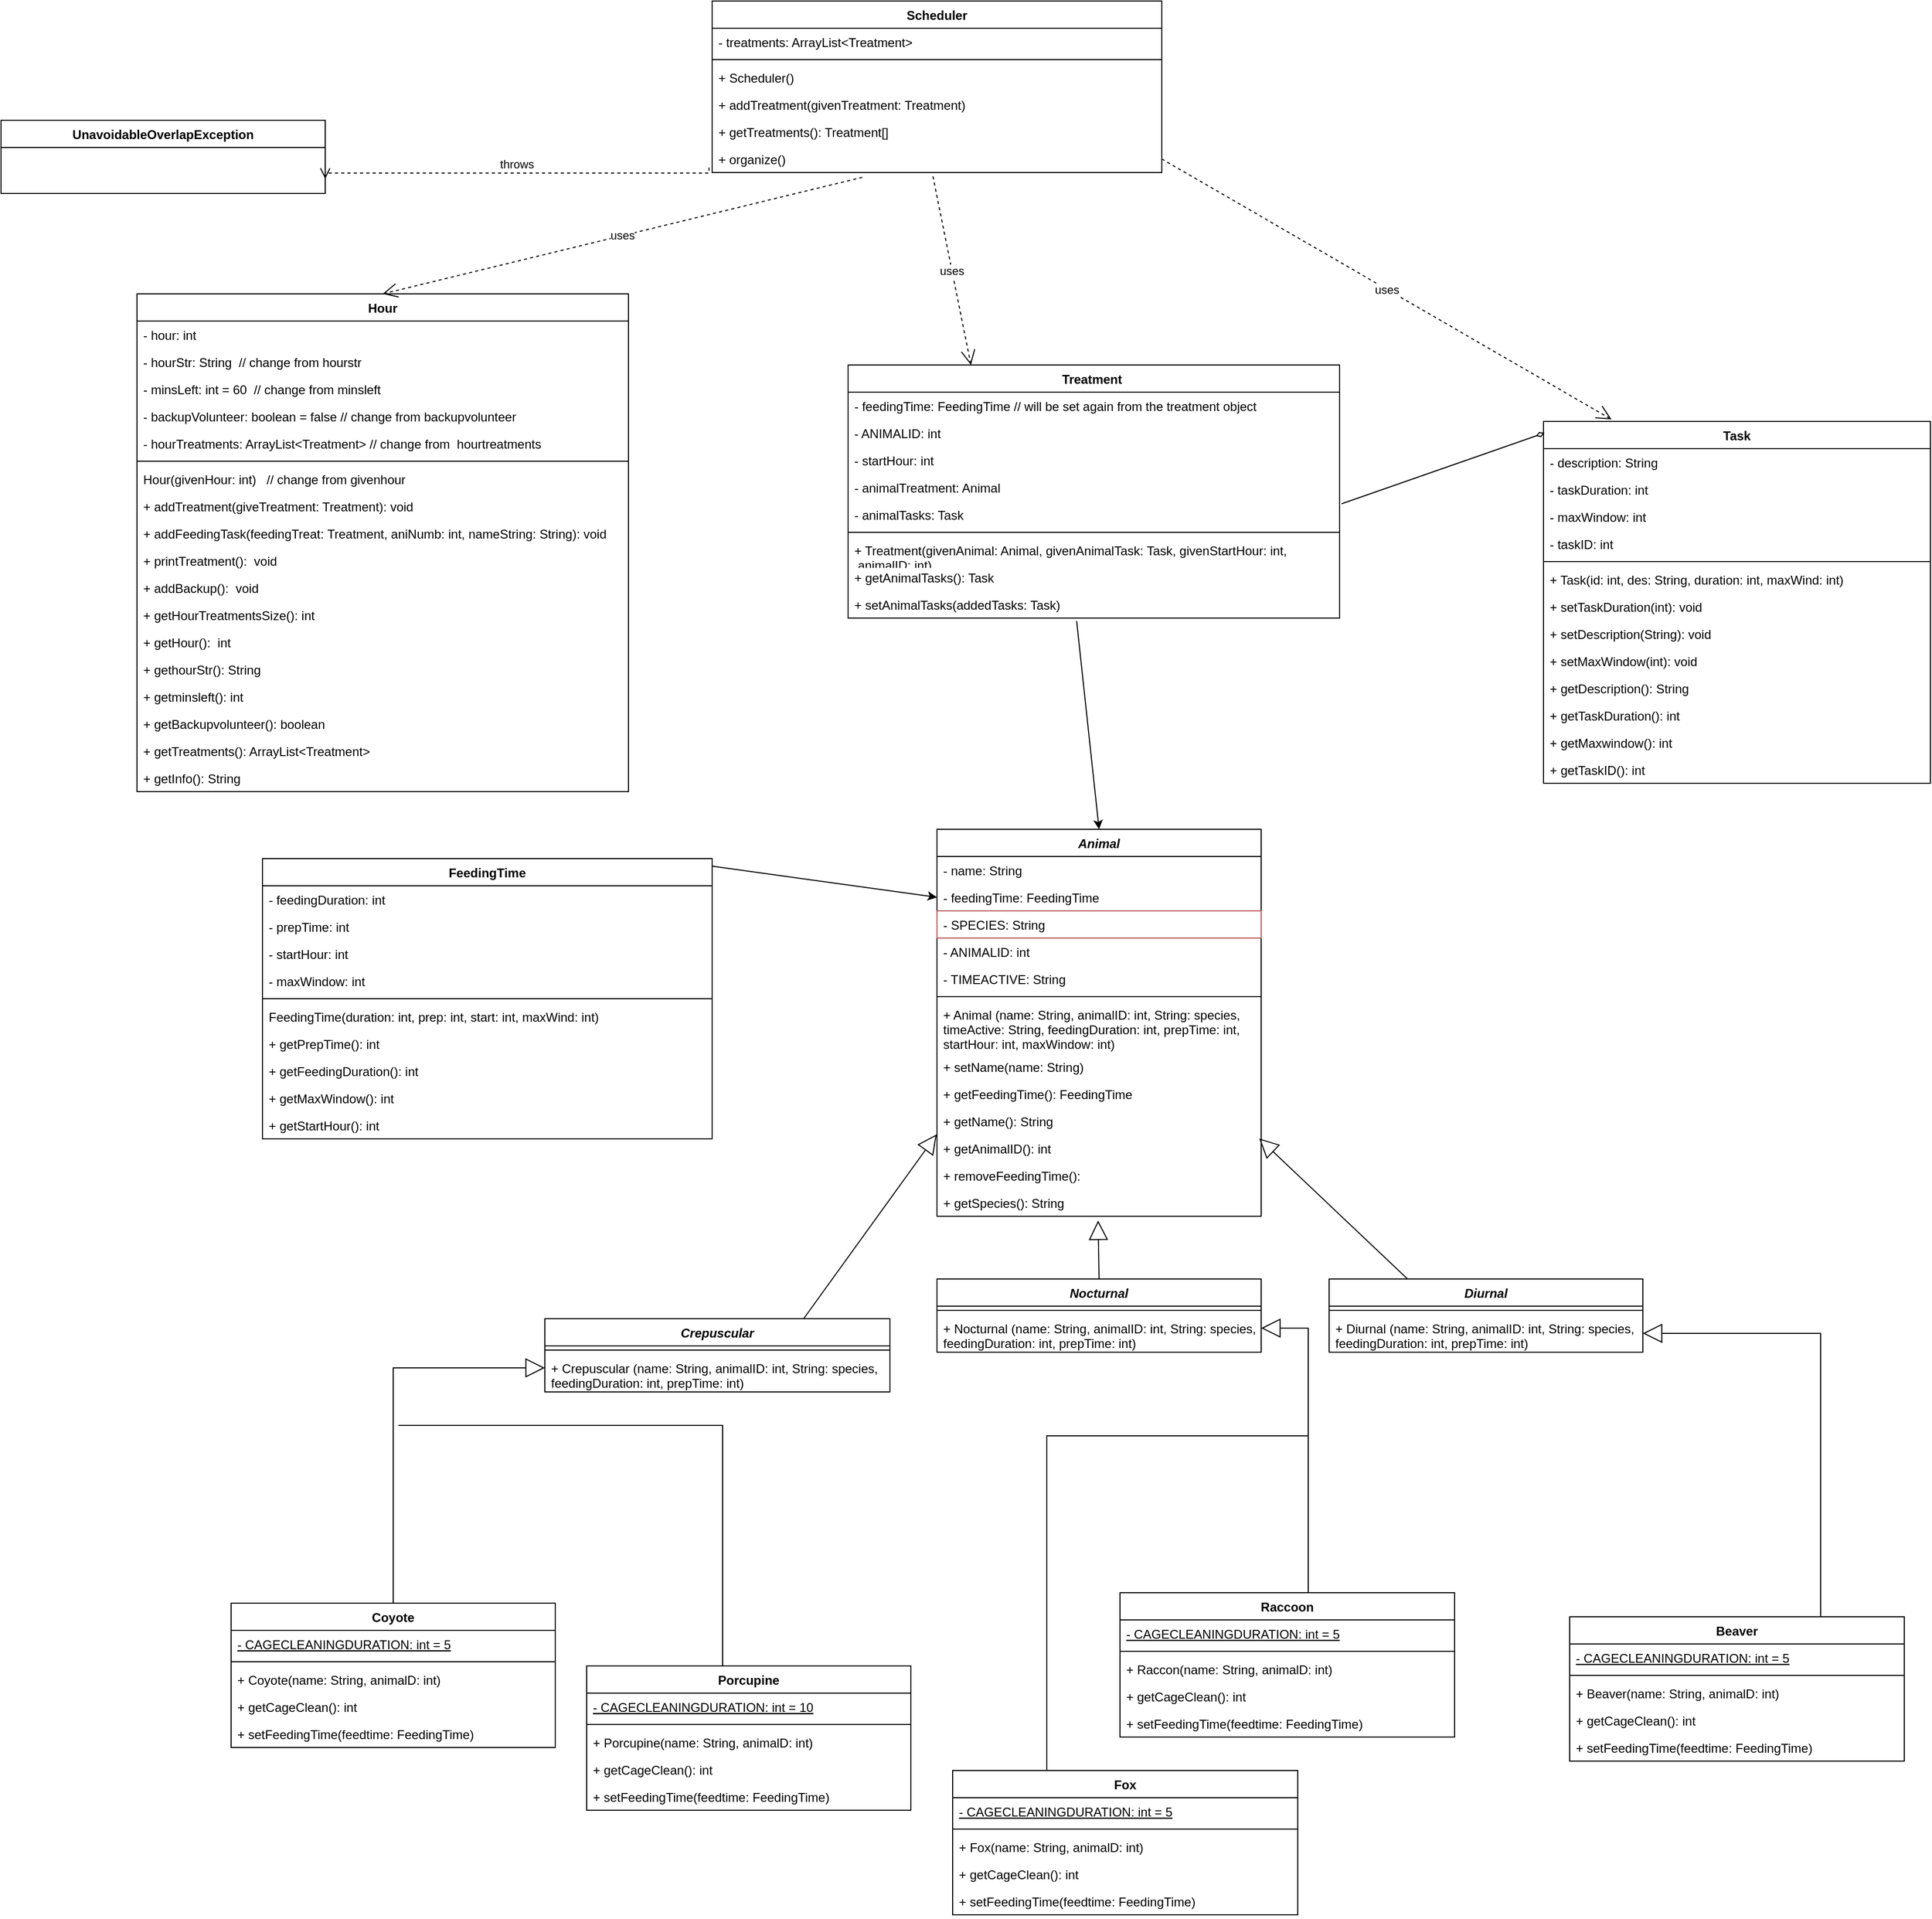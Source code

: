 <mxfile version="21.1.4" type="github">
  <diagram name="Page-1" id="YE-4Yr6UMJsn9fa2ZkE0">
    <mxGraphModel dx="3176" dy="1720" grid="1" gridSize="10" guides="1" tooltips="1" connect="1" arrows="1" fold="1" page="1" pageScale="1" pageWidth="850" pageHeight="1100" math="0" shadow="0">
      <root>
        <mxCell id="0" />
        <mxCell id="1" parent="0" />
        <mxCell id="fgOsdO-ydcfluOxmrsRO-1" value="Coyote" style="swimlane;fontStyle=1;align=center;verticalAlign=top;childLayout=stackLayout;horizontal=1;startSize=26;horizontalStack=0;resizeParent=1;resizeParentMax=0;resizeLast=0;collapsible=1;marginBottom=0;" vertex="1" parent="1">
          <mxGeometry x="430" y="1742" width="310" height="138" as="geometry" />
        </mxCell>
        <mxCell id="fgOsdO-ydcfluOxmrsRO-2" value="- CAGECLEANINGDURATION: int = 5" style="text;strokeColor=none;fillColor=none;align=left;verticalAlign=top;spacingLeft=4;spacingRight=4;overflow=hidden;rotatable=0;points=[[0,0.5],[1,0.5]];portConstraint=eastwest;fontStyle=4" vertex="1" parent="fgOsdO-ydcfluOxmrsRO-1">
          <mxGeometry y="26" width="310" height="26" as="geometry" />
        </mxCell>
        <mxCell id="fgOsdO-ydcfluOxmrsRO-3" value="" style="line;strokeWidth=1;fillColor=none;align=left;verticalAlign=middle;spacingTop=-1;spacingLeft=3;spacingRight=3;rotatable=0;labelPosition=right;points=[];portConstraint=eastwest;strokeColor=inherit;" vertex="1" parent="fgOsdO-ydcfluOxmrsRO-1">
          <mxGeometry y="52" width="310" height="8" as="geometry" />
        </mxCell>
        <mxCell id="fgOsdO-ydcfluOxmrsRO-4" value="+ Coyote(name: String, animalD: int)" style="text;strokeColor=none;fillColor=none;align=left;verticalAlign=top;spacingLeft=4;spacingRight=4;overflow=hidden;rotatable=0;points=[[0,0.5],[1,0.5]];portConstraint=eastwest;" vertex="1" parent="fgOsdO-ydcfluOxmrsRO-1">
          <mxGeometry y="60" width="310" height="26" as="geometry" />
        </mxCell>
        <mxCell id="fgOsdO-ydcfluOxmrsRO-5" value="+ getCageClean(): int" style="text;strokeColor=none;fillColor=none;align=left;verticalAlign=top;spacingLeft=4;spacingRight=4;overflow=hidden;rotatable=0;points=[[0,0.5],[1,0.5]];portConstraint=eastwest;" vertex="1" parent="fgOsdO-ydcfluOxmrsRO-1">
          <mxGeometry y="86" width="310" height="26" as="geometry" />
        </mxCell>
        <mxCell id="fgOsdO-ydcfluOxmrsRO-6" value="+ setFeedingTime(feedtime: FeedingTime)" style="text;strokeColor=none;fillColor=none;align=left;verticalAlign=top;spacingLeft=4;spacingRight=4;overflow=hidden;rotatable=0;points=[[0,0.5],[1,0.5]];portConstraint=eastwest;" vertex="1" parent="fgOsdO-ydcfluOxmrsRO-1">
          <mxGeometry y="112" width="310" height="26" as="geometry" />
        </mxCell>
        <mxCell id="fgOsdO-ydcfluOxmrsRO-7" value="Porcupine" style="swimlane;fontStyle=1;align=center;verticalAlign=top;childLayout=stackLayout;horizontal=1;startSize=26;horizontalStack=0;resizeParent=1;resizeParentMax=0;resizeLast=0;collapsible=1;marginBottom=0;" vertex="1" parent="1">
          <mxGeometry x="770" y="1802" width="310" height="138" as="geometry" />
        </mxCell>
        <mxCell id="fgOsdO-ydcfluOxmrsRO-8" value="- CAGECLEANINGDURATION: int = 10" style="text;strokeColor=none;fillColor=none;align=left;verticalAlign=top;spacingLeft=4;spacingRight=4;overflow=hidden;rotatable=0;points=[[0,0.5],[1,0.5]];portConstraint=eastwest;fontStyle=4" vertex="1" parent="fgOsdO-ydcfluOxmrsRO-7">
          <mxGeometry y="26" width="310" height="26" as="geometry" />
        </mxCell>
        <mxCell id="fgOsdO-ydcfluOxmrsRO-9" value="" style="line;strokeWidth=1;fillColor=none;align=left;verticalAlign=middle;spacingTop=-1;spacingLeft=3;spacingRight=3;rotatable=0;labelPosition=right;points=[];portConstraint=eastwest;strokeColor=inherit;" vertex="1" parent="fgOsdO-ydcfluOxmrsRO-7">
          <mxGeometry y="52" width="310" height="8" as="geometry" />
        </mxCell>
        <mxCell id="fgOsdO-ydcfluOxmrsRO-10" value="+ Porcupine(name: String, animalD: int)" style="text;strokeColor=none;fillColor=none;align=left;verticalAlign=top;spacingLeft=4;spacingRight=4;overflow=hidden;rotatable=0;points=[[0,0.5],[1,0.5]];portConstraint=eastwest;" vertex="1" parent="fgOsdO-ydcfluOxmrsRO-7">
          <mxGeometry y="60" width="310" height="26" as="geometry" />
        </mxCell>
        <mxCell id="fgOsdO-ydcfluOxmrsRO-11" value="+ getCageClean(): int" style="text;strokeColor=none;fillColor=none;align=left;verticalAlign=top;spacingLeft=4;spacingRight=4;overflow=hidden;rotatable=0;points=[[0,0.5],[1,0.5]];portConstraint=eastwest;" vertex="1" parent="fgOsdO-ydcfluOxmrsRO-7">
          <mxGeometry y="86" width="310" height="26" as="geometry" />
        </mxCell>
        <mxCell id="fgOsdO-ydcfluOxmrsRO-12" value="+ setFeedingTime(feedtime: FeedingTime)" style="text;strokeColor=none;fillColor=none;align=left;verticalAlign=top;spacingLeft=4;spacingRight=4;overflow=hidden;rotatable=0;points=[[0,0.5],[1,0.5]];portConstraint=eastwest;" vertex="1" parent="fgOsdO-ydcfluOxmrsRO-7">
          <mxGeometry y="112" width="310" height="26" as="geometry" />
        </mxCell>
        <mxCell id="fgOsdO-ydcfluOxmrsRO-13" value="Raccoon" style="swimlane;fontStyle=1;align=center;verticalAlign=top;childLayout=stackLayout;horizontal=1;startSize=26;horizontalStack=0;resizeParent=1;resizeParentMax=0;resizeLast=0;collapsible=1;marginBottom=0;" vertex="1" parent="1">
          <mxGeometry x="1280" y="1732" width="320" height="138" as="geometry" />
        </mxCell>
        <mxCell id="fgOsdO-ydcfluOxmrsRO-14" value="- CAGECLEANINGDURATION: int = 5" style="text;strokeColor=none;fillColor=none;align=left;verticalAlign=top;spacingLeft=4;spacingRight=4;overflow=hidden;rotatable=0;points=[[0,0.5],[1,0.5]];portConstraint=eastwest;fontStyle=4" vertex="1" parent="fgOsdO-ydcfluOxmrsRO-13">
          <mxGeometry y="26" width="320" height="26" as="geometry" />
        </mxCell>
        <mxCell id="fgOsdO-ydcfluOxmrsRO-15" value="" style="line;strokeWidth=1;fillColor=none;align=left;verticalAlign=middle;spacingTop=-1;spacingLeft=3;spacingRight=3;rotatable=0;labelPosition=right;points=[];portConstraint=eastwest;strokeColor=inherit;" vertex="1" parent="fgOsdO-ydcfluOxmrsRO-13">
          <mxGeometry y="52" width="320" height="8" as="geometry" />
        </mxCell>
        <mxCell id="fgOsdO-ydcfluOxmrsRO-16" value="+ Raccon(name: String, animalD: int)" style="text;strokeColor=none;fillColor=none;align=left;verticalAlign=top;spacingLeft=4;spacingRight=4;overflow=hidden;rotatable=0;points=[[0,0.5],[1,0.5]];portConstraint=eastwest;" vertex="1" parent="fgOsdO-ydcfluOxmrsRO-13">
          <mxGeometry y="60" width="320" height="26" as="geometry" />
        </mxCell>
        <mxCell id="fgOsdO-ydcfluOxmrsRO-17" value="+ getCageClean(): int" style="text;strokeColor=none;fillColor=none;align=left;verticalAlign=top;spacingLeft=4;spacingRight=4;overflow=hidden;rotatable=0;points=[[0,0.5],[1,0.5]];portConstraint=eastwest;" vertex="1" parent="fgOsdO-ydcfluOxmrsRO-13">
          <mxGeometry y="86" width="320" height="26" as="geometry" />
        </mxCell>
        <mxCell id="fgOsdO-ydcfluOxmrsRO-18" value="+ setFeedingTime(feedtime: FeedingTime)" style="text;strokeColor=none;fillColor=none;align=left;verticalAlign=top;spacingLeft=4;spacingRight=4;overflow=hidden;rotatable=0;points=[[0,0.5],[1,0.5]];portConstraint=eastwest;" vertex="1" parent="fgOsdO-ydcfluOxmrsRO-13">
          <mxGeometry y="112" width="320" height="26" as="geometry" />
        </mxCell>
        <mxCell id="fgOsdO-ydcfluOxmrsRO-19" value="Beaver" style="swimlane;fontStyle=1;align=center;verticalAlign=top;childLayout=stackLayout;horizontal=1;startSize=26;horizontalStack=0;resizeParent=1;resizeParentMax=0;resizeLast=0;collapsible=1;marginBottom=0;" vertex="1" parent="1">
          <mxGeometry x="1710" y="1755" width="320" height="138" as="geometry" />
        </mxCell>
        <mxCell id="fgOsdO-ydcfluOxmrsRO-20" value="- CAGECLEANINGDURATION: int = 5" style="text;strokeColor=none;fillColor=none;align=left;verticalAlign=top;spacingLeft=4;spacingRight=4;overflow=hidden;rotatable=0;points=[[0,0.5],[1,0.5]];portConstraint=eastwest;fontStyle=4" vertex="1" parent="fgOsdO-ydcfluOxmrsRO-19">
          <mxGeometry y="26" width="320" height="26" as="geometry" />
        </mxCell>
        <mxCell id="fgOsdO-ydcfluOxmrsRO-21" value="" style="line;strokeWidth=1;fillColor=none;align=left;verticalAlign=middle;spacingTop=-1;spacingLeft=3;spacingRight=3;rotatable=0;labelPosition=right;points=[];portConstraint=eastwest;strokeColor=inherit;" vertex="1" parent="fgOsdO-ydcfluOxmrsRO-19">
          <mxGeometry y="52" width="320" height="8" as="geometry" />
        </mxCell>
        <mxCell id="fgOsdO-ydcfluOxmrsRO-22" value="+ Beaver(name: String, animalD: int)" style="text;strokeColor=none;fillColor=none;align=left;verticalAlign=top;spacingLeft=4;spacingRight=4;overflow=hidden;rotatable=0;points=[[0,0.5],[1,0.5]];portConstraint=eastwest;" vertex="1" parent="fgOsdO-ydcfluOxmrsRO-19">
          <mxGeometry y="60" width="320" height="26" as="geometry" />
        </mxCell>
        <mxCell id="fgOsdO-ydcfluOxmrsRO-23" value="+ getCageClean(): int" style="text;strokeColor=none;fillColor=none;align=left;verticalAlign=top;spacingLeft=4;spacingRight=4;overflow=hidden;rotatable=0;points=[[0,0.5],[1,0.5]];portConstraint=eastwest;" vertex="1" parent="fgOsdO-ydcfluOxmrsRO-19">
          <mxGeometry y="86" width="320" height="26" as="geometry" />
        </mxCell>
        <mxCell id="fgOsdO-ydcfluOxmrsRO-24" value="+ setFeedingTime(feedtime: FeedingTime)" style="text;strokeColor=none;fillColor=none;align=left;verticalAlign=top;spacingLeft=4;spacingRight=4;overflow=hidden;rotatable=0;points=[[0,0.5],[1,0.5]];portConstraint=eastwest;" vertex="1" parent="fgOsdO-ydcfluOxmrsRO-19">
          <mxGeometry y="112" width="320" height="26" as="geometry" />
        </mxCell>
        <mxCell id="fgOsdO-ydcfluOxmrsRO-25" value="Fox" style="swimlane;fontStyle=1;align=center;verticalAlign=top;childLayout=stackLayout;horizontal=1;startSize=26;horizontalStack=0;resizeParent=1;resizeParentMax=0;resizeLast=0;collapsible=1;marginBottom=0;" vertex="1" parent="1">
          <mxGeometry x="1120" y="1902" width="330" height="138" as="geometry" />
        </mxCell>
        <mxCell id="fgOsdO-ydcfluOxmrsRO-26" value="- CAGECLEANINGDURATION: int = 5" style="text;strokeColor=none;fillColor=none;align=left;verticalAlign=top;spacingLeft=4;spacingRight=4;overflow=hidden;rotatable=0;points=[[0,0.5],[1,0.5]];portConstraint=eastwest;fontStyle=4" vertex="1" parent="fgOsdO-ydcfluOxmrsRO-25">
          <mxGeometry y="26" width="330" height="26" as="geometry" />
        </mxCell>
        <mxCell id="fgOsdO-ydcfluOxmrsRO-27" value="" style="line;strokeWidth=1;fillColor=none;align=left;verticalAlign=middle;spacingTop=-1;spacingLeft=3;spacingRight=3;rotatable=0;labelPosition=right;points=[];portConstraint=eastwest;strokeColor=inherit;" vertex="1" parent="fgOsdO-ydcfluOxmrsRO-25">
          <mxGeometry y="52" width="330" height="8" as="geometry" />
        </mxCell>
        <mxCell id="fgOsdO-ydcfluOxmrsRO-28" value="+ Fox(name: String, animalD: int)" style="text;strokeColor=none;fillColor=none;align=left;verticalAlign=top;spacingLeft=4;spacingRight=4;overflow=hidden;rotatable=0;points=[[0,0.5],[1,0.5]];portConstraint=eastwest;" vertex="1" parent="fgOsdO-ydcfluOxmrsRO-25">
          <mxGeometry y="60" width="330" height="26" as="geometry" />
        </mxCell>
        <mxCell id="fgOsdO-ydcfluOxmrsRO-29" value="+ getCageClean(): int" style="text;strokeColor=none;fillColor=none;align=left;verticalAlign=top;spacingLeft=4;spacingRight=4;overflow=hidden;rotatable=0;points=[[0,0.5],[1,0.5]];portConstraint=eastwest;" vertex="1" parent="fgOsdO-ydcfluOxmrsRO-25">
          <mxGeometry y="86" width="330" height="26" as="geometry" />
        </mxCell>
        <mxCell id="fgOsdO-ydcfluOxmrsRO-30" value="+ setFeedingTime(feedtime: FeedingTime)" style="text;strokeColor=none;fillColor=none;align=left;verticalAlign=top;spacingLeft=4;spacingRight=4;overflow=hidden;rotatable=0;points=[[0,0.5],[1,0.5]];portConstraint=eastwest;" vertex="1" parent="fgOsdO-ydcfluOxmrsRO-25">
          <mxGeometry y="112" width="330" height="26" as="geometry" />
        </mxCell>
        <mxCell id="fgOsdO-ydcfluOxmrsRO-31" value="Animal" style="swimlane;fontStyle=3;align=center;verticalAlign=top;childLayout=stackLayout;horizontal=1;startSize=26;horizontalStack=0;resizeParent=1;resizeParentMax=0;resizeLast=0;collapsible=1;marginBottom=0;" vertex="1" parent="1">
          <mxGeometry x="1105" y="1002" width="310" height="370" as="geometry">
            <mxRectangle x="3275" y="-648" width="80" height="30" as="alternateBounds" />
          </mxGeometry>
        </mxCell>
        <mxCell id="fgOsdO-ydcfluOxmrsRO-32" value="- name: String" style="text;strokeColor=none;fillColor=none;align=left;verticalAlign=top;spacingLeft=4;spacingRight=4;overflow=hidden;rotatable=0;points=[[0,0.5],[1,0.5]];portConstraint=eastwest;" vertex="1" parent="fgOsdO-ydcfluOxmrsRO-31">
          <mxGeometry y="26" width="310" height="26" as="geometry" />
        </mxCell>
        <mxCell id="fgOsdO-ydcfluOxmrsRO-33" value="- feedingTime: FeedingTime" style="text;strokeColor=none;fillColor=none;align=left;verticalAlign=top;spacingLeft=4;spacingRight=4;overflow=hidden;rotatable=0;points=[[0,0.5],[1,0.5]];portConstraint=eastwest;" vertex="1" parent="fgOsdO-ydcfluOxmrsRO-31">
          <mxGeometry y="52" width="310" height="26" as="geometry" />
        </mxCell>
        <mxCell id="fgOsdO-ydcfluOxmrsRO-34" value="- SPECIES: String" style="text;strokeColor=#b85450;fillColor=none;align=left;verticalAlign=top;spacingLeft=4;spacingRight=4;overflow=hidden;rotatable=0;points=[[0,0.5],[1,0.5]];portConstraint=eastwest;" vertex="1" parent="fgOsdO-ydcfluOxmrsRO-31">
          <mxGeometry y="78" width="310" height="26" as="geometry" />
        </mxCell>
        <mxCell id="fgOsdO-ydcfluOxmrsRO-35" value="- ANIMALID: int" style="text;strokeColor=none;fillColor=none;align=left;verticalAlign=top;spacingLeft=4;spacingRight=4;overflow=hidden;rotatable=0;points=[[0,0.5],[1,0.5]];portConstraint=eastwest;" vertex="1" parent="fgOsdO-ydcfluOxmrsRO-31">
          <mxGeometry y="104" width="310" height="26" as="geometry" />
        </mxCell>
        <mxCell id="fgOsdO-ydcfluOxmrsRO-36" value="- TIMEACTIVE: String" style="text;strokeColor=none;fillColor=none;align=left;verticalAlign=top;spacingLeft=4;spacingRight=4;overflow=hidden;rotatable=0;points=[[0,0.5],[1,0.5]];portConstraint=eastwest;" vertex="1" parent="fgOsdO-ydcfluOxmrsRO-31">
          <mxGeometry y="130" width="310" height="26" as="geometry" />
        </mxCell>
        <mxCell id="fgOsdO-ydcfluOxmrsRO-37" value="" style="line;strokeWidth=1;fillColor=none;align=left;verticalAlign=middle;spacingTop=-1;spacingLeft=3;spacingRight=3;rotatable=0;labelPosition=right;points=[];portConstraint=eastwest;strokeColor=inherit;" vertex="1" parent="fgOsdO-ydcfluOxmrsRO-31">
          <mxGeometry y="156" width="310" height="8" as="geometry" />
        </mxCell>
        <mxCell id="fgOsdO-ydcfluOxmrsRO-38" value="+ Animal (name: String, animalID: int, String: species,&#xa;timeActive: String, feedingDuration: int, prepTime: int, &#xa;startHour: int, maxWindow: int)" style="text;strokeColor=none;fillColor=none;align=left;verticalAlign=top;spacingLeft=4;spacingRight=4;overflow=hidden;rotatable=0;points=[[0,0.5],[1,0.5]];portConstraint=eastwest;" vertex="1" parent="fgOsdO-ydcfluOxmrsRO-31">
          <mxGeometry y="164" width="310" height="50" as="geometry" />
        </mxCell>
        <mxCell id="fgOsdO-ydcfluOxmrsRO-39" value="+ setName(name: String)" style="text;strokeColor=none;fillColor=none;align=left;verticalAlign=top;spacingLeft=4;spacingRight=4;overflow=hidden;rotatable=0;points=[[0,0.5],[1,0.5]];portConstraint=eastwest;" vertex="1" parent="fgOsdO-ydcfluOxmrsRO-31">
          <mxGeometry y="214" width="310" height="26" as="geometry" />
        </mxCell>
        <mxCell id="fgOsdO-ydcfluOxmrsRO-40" value="+ getFeedingTime(): FeedingTime" style="text;strokeColor=none;fillColor=none;align=left;verticalAlign=top;spacingLeft=4;spacingRight=4;overflow=hidden;rotatable=0;points=[[0,0.5],[1,0.5]];portConstraint=eastwest;" vertex="1" parent="fgOsdO-ydcfluOxmrsRO-31">
          <mxGeometry y="240" width="310" height="26" as="geometry" />
        </mxCell>
        <mxCell id="fgOsdO-ydcfluOxmrsRO-41" value="+ getName(): String" style="text;strokeColor=none;fillColor=none;align=left;verticalAlign=top;spacingLeft=4;spacingRight=4;overflow=hidden;rotatable=0;points=[[0,0.5],[1,0.5]];portConstraint=eastwest;" vertex="1" parent="fgOsdO-ydcfluOxmrsRO-31">
          <mxGeometry y="266" width="310" height="26" as="geometry" />
        </mxCell>
        <mxCell id="fgOsdO-ydcfluOxmrsRO-42" value="+ getAnimalID(): int" style="text;strokeColor=none;fillColor=none;align=left;verticalAlign=top;spacingLeft=4;spacingRight=4;overflow=hidden;rotatable=0;points=[[0,0.5],[1,0.5]];portConstraint=eastwest;" vertex="1" parent="fgOsdO-ydcfluOxmrsRO-31">
          <mxGeometry y="292" width="310" height="26" as="geometry" />
        </mxCell>
        <mxCell id="fgOsdO-ydcfluOxmrsRO-43" value="+ removeFeedingTime():" style="text;strokeColor=none;fillColor=none;align=left;verticalAlign=top;spacingLeft=4;spacingRight=4;overflow=hidden;rotatable=0;points=[[0,0.5],[1,0.5]];portConstraint=eastwest;" vertex="1" parent="fgOsdO-ydcfluOxmrsRO-31">
          <mxGeometry y="318" width="310" height="26" as="geometry" />
        </mxCell>
        <mxCell id="fgOsdO-ydcfluOxmrsRO-44" value="+ getSpecies(): String" style="text;strokeColor=none;fillColor=none;align=left;verticalAlign=top;spacingLeft=4;spacingRight=4;overflow=hidden;rotatable=0;points=[[0,0.5],[1,0.5]];portConstraint=eastwest;" vertex="1" parent="fgOsdO-ydcfluOxmrsRO-31">
          <mxGeometry y="344" width="310" height="26" as="geometry" />
        </mxCell>
        <mxCell id="fgOsdO-ydcfluOxmrsRO-45" value="FeedingTime" style="swimlane;fontStyle=1;align=center;verticalAlign=top;childLayout=stackLayout;horizontal=1;startSize=26;horizontalStack=0;resizeParent=1;resizeParentMax=0;resizeLast=0;collapsible=1;marginBottom=0;" vertex="1" parent="1">
          <mxGeometry x="460" y="1030" width="430" height="268" as="geometry" />
        </mxCell>
        <mxCell id="fgOsdO-ydcfluOxmrsRO-46" value="- feedingDuration: int" style="text;strokeColor=none;fillColor=none;align=left;verticalAlign=top;spacingLeft=4;spacingRight=4;overflow=hidden;rotatable=0;points=[[0,0.5],[1,0.5]];portConstraint=eastwest;" vertex="1" parent="fgOsdO-ydcfluOxmrsRO-45">
          <mxGeometry y="26" width="430" height="26" as="geometry" />
        </mxCell>
        <mxCell id="fgOsdO-ydcfluOxmrsRO-47" value="- prepTime: int" style="text;strokeColor=none;fillColor=none;align=left;verticalAlign=top;spacingLeft=4;spacingRight=4;overflow=hidden;rotatable=0;points=[[0,0.5],[1,0.5]];portConstraint=eastwest;" vertex="1" parent="fgOsdO-ydcfluOxmrsRO-45">
          <mxGeometry y="52" width="430" height="26" as="geometry" />
        </mxCell>
        <mxCell id="fgOsdO-ydcfluOxmrsRO-48" value="- startHour: int" style="text;strokeColor=none;fillColor=none;align=left;verticalAlign=top;spacingLeft=4;spacingRight=4;overflow=hidden;rotatable=0;points=[[0,0.5],[1,0.5]];portConstraint=eastwest;" vertex="1" parent="fgOsdO-ydcfluOxmrsRO-45">
          <mxGeometry y="78" width="430" height="26" as="geometry" />
        </mxCell>
        <mxCell id="fgOsdO-ydcfluOxmrsRO-49" value="- maxWindow: int" style="text;strokeColor=none;fillColor=none;align=left;verticalAlign=top;spacingLeft=4;spacingRight=4;overflow=hidden;rotatable=0;points=[[0,0.5],[1,0.5]];portConstraint=eastwest;" vertex="1" parent="fgOsdO-ydcfluOxmrsRO-45">
          <mxGeometry y="104" width="430" height="26" as="geometry" />
        </mxCell>
        <mxCell id="fgOsdO-ydcfluOxmrsRO-50" value="" style="line;strokeWidth=1;fillColor=none;align=left;verticalAlign=middle;spacingTop=-1;spacingLeft=3;spacingRight=3;rotatable=0;labelPosition=right;points=[];portConstraint=eastwest;strokeColor=inherit;" vertex="1" parent="fgOsdO-ydcfluOxmrsRO-45">
          <mxGeometry y="130" width="430" height="8" as="geometry" />
        </mxCell>
        <mxCell id="fgOsdO-ydcfluOxmrsRO-51" value="FeedingTime(duration: int, prep: int, start: int, maxWind: int)" style="text;strokeColor=none;fillColor=none;align=left;verticalAlign=top;spacingLeft=4;spacingRight=4;overflow=hidden;rotatable=0;points=[[0,0.5],[1,0.5]];portConstraint=eastwest;" vertex="1" parent="fgOsdO-ydcfluOxmrsRO-45">
          <mxGeometry y="138" width="430" height="26" as="geometry" />
        </mxCell>
        <mxCell id="fgOsdO-ydcfluOxmrsRO-52" value="+ getPrepTime(): int" style="text;strokeColor=none;fillColor=none;align=left;verticalAlign=top;spacingLeft=4;spacingRight=4;overflow=hidden;rotatable=0;points=[[0,0.5],[1,0.5]];portConstraint=eastwest;" vertex="1" parent="fgOsdO-ydcfluOxmrsRO-45">
          <mxGeometry y="164" width="430" height="26" as="geometry" />
        </mxCell>
        <mxCell id="fgOsdO-ydcfluOxmrsRO-53" value="+ getFeedingDuration(): int" style="text;strokeColor=none;fillColor=none;align=left;verticalAlign=top;spacingLeft=4;spacingRight=4;overflow=hidden;rotatable=0;points=[[0,0.5],[1,0.5]];portConstraint=eastwest;" vertex="1" parent="fgOsdO-ydcfluOxmrsRO-45">
          <mxGeometry y="190" width="430" height="26" as="geometry" />
        </mxCell>
        <mxCell id="fgOsdO-ydcfluOxmrsRO-54" value="+ getMaxWindow(): int" style="text;strokeColor=none;fillColor=none;align=left;verticalAlign=top;spacingLeft=4;spacingRight=4;overflow=hidden;rotatable=0;points=[[0,0.5],[1,0.5]];portConstraint=eastwest;" vertex="1" parent="fgOsdO-ydcfluOxmrsRO-45">
          <mxGeometry y="216" width="430" height="26" as="geometry" />
        </mxCell>
        <mxCell id="fgOsdO-ydcfluOxmrsRO-55" value="+ getStartHour(): int" style="text;strokeColor=none;fillColor=none;align=left;verticalAlign=top;spacingLeft=4;spacingRight=4;overflow=hidden;rotatable=0;points=[[0,0.5],[1,0.5]];portConstraint=eastwest;" vertex="1" parent="fgOsdO-ydcfluOxmrsRO-45">
          <mxGeometry y="242" width="430" height="26" as="geometry" />
        </mxCell>
        <mxCell id="fgOsdO-ydcfluOxmrsRO-56" value="Diurnal" style="swimlane;fontStyle=3;align=center;verticalAlign=top;childLayout=stackLayout;horizontal=1;startSize=26;horizontalStack=0;resizeParent=1;resizeParentMax=0;resizeLast=0;collapsible=1;marginBottom=0;" vertex="1" parent="1">
          <mxGeometry x="1480" y="1432" width="300" height="70" as="geometry" />
        </mxCell>
        <mxCell id="fgOsdO-ydcfluOxmrsRO-57" value="" style="line;strokeWidth=1;fillColor=none;align=left;verticalAlign=middle;spacingTop=-1;spacingLeft=3;spacingRight=3;rotatable=0;labelPosition=right;points=[];portConstraint=eastwest;strokeColor=inherit;" vertex="1" parent="fgOsdO-ydcfluOxmrsRO-56">
          <mxGeometry y="26" width="300" height="8" as="geometry" />
        </mxCell>
        <mxCell id="fgOsdO-ydcfluOxmrsRO-58" value="+ Diurnal (name: String, animalID: int, String: species,&#xa;feedingDuration: int, prepTime: int)" style="text;strokeColor=none;fillColor=none;align=left;verticalAlign=top;spacingLeft=4;spacingRight=4;overflow=hidden;rotatable=0;points=[[0,0.5],[1,0.5]];portConstraint=eastwest;" vertex="1" parent="fgOsdO-ydcfluOxmrsRO-56">
          <mxGeometry y="34" width="300" height="36" as="geometry" />
        </mxCell>
        <mxCell id="fgOsdO-ydcfluOxmrsRO-59" value="Nocturnal" style="swimlane;fontStyle=3;align=center;verticalAlign=top;childLayout=stackLayout;horizontal=1;startSize=26;horizontalStack=0;resizeParent=1;resizeParentMax=0;resizeLast=0;collapsible=1;marginBottom=0;" vertex="1" parent="1">
          <mxGeometry x="1105" y="1432" width="310" height="70" as="geometry" />
        </mxCell>
        <mxCell id="fgOsdO-ydcfluOxmrsRO-60" value="" style="line;strokeWidth=1;fillColor=none;align=left;verticalAlign=middle;spacingTop=-1;spacingLeft=3;spacingRight=3;rotatable=0;labelPosition=right;points=[];portConstraint=eastwest;strokeColor=inherit;" vertex="1" parent="fgOsdO-ydcfluOxmrsRO-59">
          <mxGeometry y="26" width="310" height="8" as="geometry" />
        </mxCell>
        <mxCell id="fgOsdO-ydcfluOxmrsRO-61" value="+ Nocturnal (name: String, animalID: int, String: species,&#xa;feedingDuration: int, prepTime: int)" style="text;strokeColor=none;fillColor=none;align=left;verticalAlign=top;spacingLeft=4;spacingRight=4;overflow=hidden;rotatable=0;points=[[0,0.5],[1,0.5]];portConstraint=eastwest;" vertex="1" parent="fgOsdO-ydcfluOxmrsRO-59">
          <mxGeometry y="34" width="310" height="36" as="geometry" />
        </mxCell>
        <mxCell id="fgOsdO-ydcfluOxmrsRO-62" value="Crepuscular" style="swimlane;fontStyle=3;align=center;verticalAlign=top;childLayout=stackLayout;horizontal=1;startSize=26;horizontalStack=0;resizeParent=1;resizeParentMax=0;resizeLast=0;collapsible=1;marginBottom=0;" vertex="1" parent="1">
          <mxGeometry x="730" y="1470" width="330" height="70" as="geometry" />
        </mxCell>
        <mxCell id="fgOsdO-ydcfluOxmrsRO-63" value="" style="line;strokeWidth=1;fillColor=none;align=left;verticalAlign=middle;spacingTop=-1;spacingLeft=3;spacingRight=3;rotatable=0;labelPosition=right;points=[];portConstraint=eastwest;strokeColor=inherit;" vertex="1" parent="fgOsdO-ydcfluOxmrsRO-62">
          <mxGeometry y="26" width="330" height="8" as="geometry" />
        </mxCell>
        <mxCell id="fgOsdO-ydcfluOxmrsRO-64" value="+ Crepuscular (name: String, animalID: int, String: species,&#xa;feedingDuration: int, prepTime: int)" style="text;strokeColor=none;fillColor=none;align=left;verticalAlign=top;spacingLeft=4;spacingRight=4;overflow=hidden;rotatable=0;points=[[0,0.5],[1,0.5]];portConstraint=eastwest;" vertex="1" parent="fgOsdO-ydcfluOxmrsRO-62">
          <mxGeometry y="34" width="330" height="36" as="geometry" />
        </mxCell>
        <mxCell id="fgOsdO-ydcfluOxmrsRO-65" value="" style="endArrow=block;endSize=16;endFill=0;html=1;rounded=0;exitX=0.5;exitY=0;exitDx=0;exitDy=0;entryX=0.497;entryY=1.159;entryDx=0;entryDy=0;entryPerimeter=0;" edge="1" parent="1" source="fgOsdO-ydcfluOxmrsRO-59" target="fgOsdO-ydcfluOxmrsRO-44">
          <mxGeometry width="160" relative="1" as="geometry">
            <mxPoint x="1290" y="1392" as="sourcePoint" />
            <mxPoint x="1230" y="1320" as="targetPoint" />
          </mxGeometry>
        </mxCell>
        <mxCell id="fgOsdO-ydcfluOxmrsRO-66" value="" style="endArrow=block;endSize=16;endFill=0;html=1;rounded=0;exitX=0.25;exitY=0;exitDx=0;exitDy=0;entryX=0.994;entryY=1.141;entryDx=0;entryDy=0;entryPerimeter=0;" edge="1" parent="1" source="fgOsdO-ydcfluOxmrsRO-56" target="fgOsdO-ydcfluOxmrsRO-41">
          <mxGeometry width="160" relative="1" as="geometry">
            <mxPoint x="1300" y="1402.0" as="sourcePoint" />
            <mxPoint x="1460" y="1402.0" as="targetPoint" />
          </mxGeometry>
        </mxCell>
        <mxCell id="fgOsdO-ydcfluOxmrsRO-67" value="" style="endArrow=block;endSize=16;endFill=0;html=1;rounded=0;exitX=0.75;exitY=0;exitDx=0;exitDy=0;entryX=-0.001;entryY=0.992;entryDx=0;entryDy=0;entryPerimeter=0;" edge="1" parent="1" source="fgOsdO-ydcfluOxmrsRO-62" target="fgOsdO-ydcfluOxmrsRO-41">
          <mxGeometry width="160" relative="1" as="geometry">
            <mxPoint x="1310" y="1412.0" as="sourcePoint" />
            <mxPoint x="1470" y="1412.0" as="targetPoint" />
          </mxGeometry>
        </mxCell>
        <mxCell id="fgOsdO-ydcfluOxmrsRO-68" value="" style="endArrow=block;endSize=16;endFill=0;html=1;rounded=0;edgeStyle=orthogonalEdgeStyle;exitX=0.5;exitY=0;exitDx=0;exitDy=0;entryX=0;entryY=0.5;entryDx=0;entryDy=0;" edge="1" parent="1" source="fgOsdO-ydcfluOxmrsRO-1">
          <mxGeometry width="160" relative="1" as="geometry">
            <mxPoint x="911" y="1732" as="sourcePoint" />
            <mxPoint x="730" y="1517" as="targetPoint" />
            <Array as="points">
              <mxPoint x="585" y="1517" />
            </Array>
          </mxGeometry>
        </mxCell>
        <mxCell id="fgOsdO-ydcfluOxmrsRO-69" value="" style="endArrow=none;html=1;rounded=0;edgeStyle=orthogonalEdgeStyle;exitX=0.5;exitY=0;exitDx=0;exitDy=0;" edge="1" parent="1" source="fgOsdO-ydcfluOxmrsRO-7">
          <mxGeometry width="50" height="50" relative="1" as="geometry">
            <mxPoint x="1100" y="1622" as="sourcePoint" />
            <mxPoint x="590" y="1572" as="targetPoint" />
            <Array as="points">
              <mxPoint x="900" y="1572" />
            </Array>
          </mxGeometry>
        </mxCell>
        <mxCell id="fgOsdO-ydcfluOxmrsRO-70" value="" style="endArrow=block;endSize=16;endFill=0;html=1;rounded=0;edgeStyle=orthogonalEdgeStyle;exitX=0.5;exitY=0;exitDx=0;exitDy=0;entryX=1;entryY=0.5;entryDx=0;entryDy=0;" edge="1" parent="1" source="fgOsdO-ydcfluOxmrsRO-13">
          <mxGeometry width="160" relative="1" as="geometry">
            <mxPoint x="1430" y="1742" as="sourcePoint" />
            <mxPoint x="1415" y="1479.0" as="targetPoint" />
            <Array as="points">
              <mxPoint x="1460" y="1732" />
              <mxPoint x="1460" y="1479" />
            </Array>
          </mxGeometry>
        </mxCell>
        <mxCell id="fgOsdO-ydcfluOxmrsRO-71" value="" style="endArrow=none;html=1;rounded=0;edgeStyle=orthogonalEdgeStyle;exitX=0.5;exitY=0;exitDx=0;exitDy=0;" edge="1" parent="1" source="fgOsdO-ydcfluOxmrsRO-25">
          <mxGeometry width="50" height="50" relative="1" as="geometry">
            <mxPoint x="970" y="1752" as="sourcePoint" />
            <mxPoint x="1460" y="1582" as="targetPoint" />
            <Array as="points">
              <mxPoint x="1210" y="1582" />
            </Array>
          </mxGeometry>
        </mxCell>
        <mxCell id="fgOsdO-ydcfluOxmrsRO-72" value="" style="endArrow=block;endSize=16;endFill=0;html=1;rounded=0;edgeStyle=orthogonalEdgeStyle;exitX=0.75;exitY=0;exitDx=0;exitDy=0;entryX=1;entryY=0.5;entryDx=0;entryDy=0;" edge="1" parent="1" source="fgOsdO-ydcfluOxmrsRO-19" target="fgOsdO-ydcfluOxmrsRO-58">
          <mxGeometry width="160" relative="1" as="geometry">
            <mxPoint x="1845" y="1725" as="sourcePoint" />
            <mxPoint x="1740" y="1462" as="targetPoint" />
            <Array as="points">
              <mxPoint x="1950" y="1484" />
            </Array>
          </mxGeometry>
        </mxCell>
        <mxCell id="fgOsdO-ydcfluOxmrsRO-73" value="Treatment " style="swimlane;fontStyle=1;align=center;verticalAlign=top;childLayout=stackLayout;horizontal=1;startSize=26;horizontalStack=0;resizeParent=1;resizeParentMax=0;resizeLast=0;collapsible=1;marginBottom=0;movable=1;resizable=1;rotatable=1;deletable=1;editable=1;locked=0;connectable=1;" vertex="1" parent="1">
          <mxGeometry x="1020" y="558" width="470" height="242" as="geometry" />
        </mxCell>
        <mxCell id="fgOsdO-ydcfluOxmrsRO-74" value="- feedingTime: FeedingTime // will be set again from the treatment object" style="text;strokeColor=none;fillColor=none;align=left;verticalAlign=top;spacingLeft=4;spacingRight=4;overflow=hidden;rotatable=0;points=[[0,0.5],[1,0.5]];portConstraint=eastwest;" vertex="1" parent="fgOsdO-ydcfluOxmrsRO-73">
          <mxGeometry y="26" width="470" height="26" as="geometry" />
        </mxCell>
        <mxCell id="fgOsdO-ydcfluOxmrsRO-75" value="- ANIMALID: int" style="text;strokeColor=none;fillColor=none;align=left;verticalAlign=top;spacingLeft=4;spacingRight=4;overflow=hidden;rotatable=0;points=[[0,0.5],[1,0.5]];portConstraint=eastwest;" vertex="1" parent="fgOsdO-ydcfluOxmrsRO-73">
          <mxGeometry y="52" width="470" height="26" as="geometry" />
        </mxCell>
        <mxCell id="fgOsdO-ydcfluOxmrsRO-76" value="- startHour: int" style="text;strokeColor=none;fillColor=none;align=left;verticalAlign=top;spacingLeft=4;spacingRight=4;overflow=hidden;rotatable=0;points=[[0,0.5],[1,0.5]];portConstraint=eastwest;" vertex="1" parent="fgOsdO-ydcfluOxmrsRO-73">
          <mxGeometry y="78" width="470" height="26" as="geometry" />
        </mxCell>
        <mxCell id="fgOsdO-ydcfluOxmrsRO-77" value="- animalTreatment: Animal" style="text;strokeColor=none;fillColor=none;align=left;verticalAlign=top;spacingLeft=4;spacingRight=4;overflow=hidden;rotatable=0;points=[[0,0.5],[1,0.5]];portConstraint=eastwest;" vertex="1" parent="fgOsdO-ydcfluOxmrsRO-73">
          <mxGeometry y="104" width="470" height="26" as="geometry" />
        </mxCell>
        <mxCell id="fgOsdO-ydcfluOxmrsRO-78" value="- animalTasks: Task" style="text;strokeColor=none;fillColor=none;align=left;verticalAlign=top;spacingLeft=4;spacingRight=4;overflow=hidden;rotatable=0;points=[[0,0.5],[1,0.5]];portConstraint=eastwest;" vertex="1" parent="fgOsdO-ydcfluOxmrsRO-73">
          <mxGeometry y="130" width="470" height="26" as="geometry" />
        </mxCell>
        <mxCell id="fgOsdO-ydcfluOxmrsRO-79" value="" style="line;strokeWidth=1;fillColor=none;align=left;verticalAlign=middle;spacingTop=-1;spacingLeft=3;spacingRight=3;rotatable=0;labelPosition=right;points=[];portConstraint=eastwest;strokeColor=inherit;" vertex="1" parent="fgOsdO-ydcfluOxmrsRO-73">
          <mxGeometry y="156" width="470" height="8" as="geometry" />
        </mxCell>
        <mxCell id="fgOsdO-ydcfluOxmrsRO-80" value="+ Treatment(givenAnimal: Animal, givenAnimalTask: Task, givenStartHour: int,&#xa; animalID: int)&#xa;)" style="text;strokeColor=none;fillColor=none;align=left;verticalAlign=top;spacingLeft=4;spacingRight=4;overflow=hidden;rotatable=0;points=[[0,0.5],[1,0.5]];portConstraint=eastwest;" vertex="1" parent="fgOsdO-ydcfluOxmrsRO-73">
          <mxGeometry y="164" width="470" height="26" as="geometry" />
        </mxCell>
        <mxCell id="fgOsdO-ydcfluOxmrsRO-81" value="+ getAnimalTasks(): Task" style="text;strokeColor=none;fillColor=none;align=left;verticalAlign=top;spacingLeft=4;spacingRight=4;overflow=hidden;rotatable=0;points=[[0,0.5],[1,0.5]];portConstraint=eastwest;" vertex="1" parent="fgOsdO-ydcfluOxmrsRO-73">
          <mxGeometry y="190" width="470" height="26" as="geometry" />
        </mxCell>
        <mxCell id="fgOsdO-ydcfluOxmrsRO-82" value="+ setAnimalTasks(addedTasks: Task)" style="text;strokeColor=none;fillColor=none;align=left;verticalAlign=top;spacingLeft=4;spacingRight=4;overflow=hidden;rotatable=0;points=[[0,0.5],[1,0.5]];portConstraint=eastwest;" vertex="1" parent="fgOsdO-ydcfluOxmrsRO-73">
          <mxGeometry y="216" width="470" height="26" as="geometry" />
        </mxCell>
        <mxCell id="fgOsdO-ydcfluOxmrsRO-83" value="Task" style="swimlane;fontStyle=1;align=center;verticalAlign=top;childLayout=stackLayout;horizontal=1;startSize=26;horizontalStack=0;resizeParent=1;resizeParentMax=0;resizeLast=0;collapsible=1;marginBottom=0;" vertex="1" parent="1">
          <mxGeometry x="1685" y="612" width="370" height="346" as="geometry" />
        </mxCell>
        <mxCell id="fgOsdO-ydcfluOxmrsRO-84" value="- description: String&#xa;" style="text;strokeColor=none;fillColor=none;align=left;verticalAlign=top;spacingLeft=4;spacingRight=4;overflow=hidden;rotatable=0;points=[[0,0.5],[1,0.5]];portConstraint=eastwest;" vertex="1" parent="fgOsdO-ydcfluOxmrsRO-83">
          <mxGeometry y="26" width="370" height="26" as="geometry" />
        </mxCell>
        <mxCell id="fgOsdO-ydcfluOxmrsRO-85" value="- taskDuration: int" style="text;strokeColor=none;fillColor=none;align=left;verticalAlign=top;spacingLeft=4;spacingRight=4;overflow=hidden;rotatable=0;points=[[0,0.5],[1,0.5]];portConstraint=eastwest;" vertex="1" parent="fgOsdO-ydcfluOxmrsRO-83">
          <mxGeometry y="52" width="370" height="26" as="geometry" />
        </mxCell>
        <mxCell id="fgOsdO-ydcfluOxmrsRO-86" value="- maxWindow: int" style="text;strokeColor=none;fillColor=none;align=left;verticalAlign=top;spacingLeft=4;spacingRight=4;overflow=hidden;rotatable=0;points=[[0,0.5],[1,0.5]];portConstraint=eastwest;" vertex="1" parent="fgOsdO-ydcfluOxmrsRO-83">
          <mxGeometry y="78" width="370" height="26" as="geometry" />
        </mxCell>
        <mxCell id="fgOsdO-ydcfluOxmrsRO-87" value="- taskID: int" style="text;strokeColor=none;fillColor=none;align=left;verticalAlign=top;spacingLeft=4;spacingRight=4;overflow=hidden;rotatable=0;points=[[0,0.5],[1,0.5]];portConstraint=eastwest;" vertex="1" parent="fgOsdO-ydcfluOxmrsRO-83">
          <mxGeometry y="104" width="370" height="26" as="geometry" />
        </mxCell>
        <mxCell id="fgOsdO-ydcfluOxmrsRO-88" value="" style="line;strokeWidth=1;fillColor=none;align=left;verticalAlign=middle;spacingTop=-1;spacingLeft=3;spacingRight=3;rotatable=0;labelPosition=right;points=[];portConstraint=eastwest;strokeColor=inherit;" vertex="1" parent="fgOsdO-ydcfluOxmrsRO-83">
          <mxGeometry y="130" width="370" height="8" as="geometry" />
        </mxCell>
        <mxCell id="fgOsdO-ydcfluOxmrsRO-89" value="+ Task(id: int, des: String, duration: int, maxWind: int)" style="text;strokeColor=none;fillColor=none;align=left;verticalAlign=top;spacingLeft=4;spacingRight=4;overflow=hidden;rotatable=0;points=[[0,0.5],[1,0.5]];portConstraint=eastwest;" vertex="1" parent="fgOsdO-ydcfluOxmrsRO-83">
          <mxGeometry y="138" width="370" height="26" as="geometry" />
        </mxCell>
        <mxCell id="fgOsdO-ydcfluOxmrsRO-90" value="+ setTaskDuration(int): void" style="text;strokeColor=none;fillColor=none;align=left;verticalAlign=top;spacingLeft=4;spacingRight=4;overflow=hidden;rotatable=0;points=[[0,0.5],[1,0.5]];portConstraint=eastwest;" vertex="1" parent="fgOsdO-ydcfluOxmrsRO-83">
          <mxGeometry y="164" width="370" height="26" as="geometry" />
        </mxCell>
        <mxCell id="fgOsdO-ydcfluOxmrsRO-91" value="+ setDescription(String): void" style="text;strokeColor=none;fillColor=none;align=left;verticalAlign=top;spacingLeft=4;spacingRight=4;overflow=hidden;rotatable=0;points=[[0,0.5],[1,0.5]];portConstraint=eastwest;" vertex="1" parent="fgOsdO-ydcfluOxmrsRO-83">
          <mxGeometry y="190" width="370" height="26" as="geometry" />
        </mxCell>
        <mxCell id="fgOsdO-ydcfluOxmrsRO-92" value="+ setMaxWindow(int): void" style="text;strokeColor=none;fillColor=none;align=left;verticalAlign=top;spacingLeft=4;spacingRight=4;overflow=hidden;rotatable=0;points=[[0,0.5],[1,0.5]];portConstraint=eastwest;" vertex="1" parent="fgOsdO-ydcfluOxmrsRO-83">
          <mxGeometry y="216" width="370" height="26" as="geometry" />
        </mxCell>
        <mxCell id="fgOsdO-ydcfluOxmrsRO-93" value="+ getDescription(): String" style="text;strokeColor=none;fillColor=none;align=left;verticalAlign=top;spacingLeft=4;spacingRight=4;overflow=hidden;rotatable=0;points=[[0,0.5],[1,0.5]];portConstraint=eastwest;" vertex="1" parent="fgOsdO-ydcfluOxmrsRO-83">
          <mxGeometry y="242" width="370" height="26" as="geometry" />
        </mxCell>
        <mxCell id="fgOsdO-ydcfluOxmrsRO-94" value="+ getTaskDuration(): int" style="text;strokeColor=none;fillColor=none;align=left;verticalAlign=top;spacingLeft=4;spacingRight=4;overflow=hidden;rotatable=0;points=[[0,0.5],[1,0.5]];portConstraint=eastwest;" vertex="1" parent="fgOsdO-ydcfluOxmrsRO-83">
          <mxGeometry y="268" width="370" height="26" as="geometry" />
        </mxCell>
        <mxCell id="fgOsdO-ydcfluOxmrsRO-95" value="+ getMaxwindow(): int" style="text;strokeColor=none;fillColor=none;align=left;verticalAlign=top;spacingLeft=4;spacingRight=4;overflow=hidden;rotatable=0;points=[[0,0.5],[1,0.5]];portConstraint=eastwest;" vertex="1" parent="fgOsdO-ydcfluOxmrsRO-83">
          <mxGeometry y="294" width="370" height="26" as="geometry" />
        </mxCell>
        <mxCell id="fgOsdO-ydcfluOxmrsRO-96" value="+ getTaskID(): int" style="text;strokeColor=none;fillColor=none;align=left;verticalAlign=top;spacingLeft=4;spacingRight=4;overflow=hidden;rotatable=0;points=[[0,0.5],[1,0.5]];portConstraint=eastwest;" vertex="1" parent="fgOsdO-ydcfluOxmrsRO-83">
          <mxGeometry y="320" width="370" height="26" as="geometry" />
        </mxCell>
        <mxCell id="fgOsdO-ydcfluOxmrsRO-97" value="" style="endArrow=classic;html=1;rounded=0;entryX=0.5;entryY=0;entryDx=0;entryDy=0;exitX=0.465;exitY=1.107;exitDx=0;exitDy=0;exitPerimeter=0;" edge="1" parent="1" source="fgOsdO-ydcfluOxmrsRO-82" target="fgOsdO-ydcfluOxmrsRO-31">
          <mxGeometry width="50" height="50" relative="1" as="geometry">
            <mxPoint x="1240" y="830" as="sourcePoint" />
            <mxPoint x="1260" y="890" as="targetPoint" />
          </mxGeometry>
        </mxCell>
        <mxCell id="fgOsdO-ydcfluOxmrsRO-98" value="" style="endArrow=none;endFill=0;endSize=24;html=1;rounded=0;startArrow=diamondThin;startFill=0;targetPerimeterSpacing=26;entryX=1.004;entryY=0.107;entryDx=0;entryDy=0;entryPerimeter=0;" edge="1" parent="1" target="fgOsdO-ydcfluOxmrsRO-78">
          <mxGeometry width="160" relative="1" as="geometry">
            <mxPoint x="1686" y="623" as="sourcePoint" />
            <mxPoint x="1500" y="690" as="targetPoint" />
          </mxGeometry>
        </mxCell>
        <mxCell id="fgOsdO-ydcfluOxmrsRO-99" value="" style="endArrow=classic;html=1;rounded=0;entryX=0;entryY=0.5;entryDx=0;entryDy=0;exitX=1;exitY=0.027;exitDx=0;exitDy=0;exitPerimeter=0;" edge="1" parent="1" source="fgOsdO-ydcfluOxmrsRO-45" target="fgOsdO-ydcfluOxmrsRO-33">
          <mxGeometry width="50" height="50" relative="1" as="geometry">
            <mxPoint x="790" y="820" as="sourcePoint" />
            <mxPoint x="840" y="770" as="targetPoint" />
          </mxGeometry>
        </mxCell>
        <mxCell id="fgOsdO-ydcfluOxmrsRO-100" value="Scheduler" style="swimlane;fontStyle=1;align=center;verticalAlign=top;childLayout=stackLayout;horizontal=1;startSize=26;horizontalStack=0;resizeParent=1;resizeParentMax=0;resizeLast=0;collapsible=1;marginBottom=0;" vertex="1" parent="1">
          <mxGeometry x="890" y="210" width="430" height="164" as="geometry" />
        </mxCell>
        <mxCell id="fgOsdO-ydcfluOxmrsRO-101" value="- treatments: ArrayList&lt;Treatment&gt;" style="text;strokeColor=none;fillColor=none;align=left;verticalAlign=top;spacingLeft=4;spacingRight=4;overflow=hidden;rotatable=0;points=[[0,0.5],[1,0.5]];portConstraint=eastwest;" vertex="1" parent="fgOsdO-ydcfluOxmrsRO-100">
          <mxGeometry y="26" width="430" height="26" as="geometry" />
        </mxCell>
        <mxCell id="fgOsdO-ydcfluOxmrsRO-102" value="" style="line;strokeWidth=1;fillColor=none;align=left;verticalAlign=middle;spacingTop=-1;spacingLeft=3;spacingRight=3;rotatable=0;labelPosition=right;points=[];portConstraint=eastwest;strokeColor=inherit;" vertex="1" parent="fgOsdO-ydcfluOxmrsRO-100">
          <mxGeometry y="52" width="430" height="8" as="geometry" />
        </mxCell>
        <mxCell id="fgOsdO-ydcfluOxmrsRO-103" value="+ Scheduler()" style="text;strokeColor=none;fillColor=none;align=left;verticalAlign=top;spacingLeft=4;spacingRight=4;overflow=hidden;rotatable=0;points=[[0,0.5],[1,0.5]];portConstraint=eastwest;" vertex="1" parent="fgOsdO-ydcfluOxmrsRO-100">
          <mxGeometry y="60" width="430" height="26" as="geometry" />
        </mxCell>
        <mxCell id="fgOsdO-ydcfluOxmrsRO-104" value="+ addTreatment(givenTreatment: Treatment)" style="text;strokeColor=none;fillColor=none;align=left;verticalAlign=top;spacingLeft=4;spacingRight=4;overflow=hidden;rotatable=0;points=[[0,0.5],[1,0.5]];portConstraint=eastwest;" vertex="1" parent="fgOsdO-ydcfluOxmrsRO-100">
          <mxGeometry y="86" width="430" height="26" as="geometry" />
        </mxCell>
        <mxCell id="fgOsdO-ydcfluOxmrsRO-105" value="+ getTreatments(): Treatment[]" style="text;strokeColor=none;fillColor=none;align=left;verticalAlign=top;spacingLeft=4;spacingRight=4;overflow=hidden;rotatable=0;points=[[0,0.5],[1,0.5]];portConstraint=eastwest;" vertex="1" parent="fgOsdO-ydcfluOxmrsRO-100">
          <mxGeometry y="112" width="430" height="26" as="geometry" />
        </mxCell>
        <mxCell id="fgOsdO-ydcfluOxmrsRO-106" value="+ organize()" style="text;strokeColor=none;fillColor=none;align=left;verticalAlign=top;spacingLeft=4;spacingRight=4;overflow=hidden;rotatable=0;points=[[0,0.5],[1,0.5]];portConstraint=eastwest;" vertex="1" parent="fgOsdO-ydcfluOxmrsRO-100">
          <mxGeometry y="138" width="430" height="26" as="geometry" />
        </mxCell>
        <mxCell id="fgOsdO-ydcfluOxmrsRO-107" value="uses" style="endArrow=open;endSize=12;dashed=1;html=1;rounded=0;exitX=0.491;exitY=1.14;exitDx=0;exitDy=0;exitPerimeter=0;entryX=0.25;entryY=0;entryDx=0;entryDy=0;" edge="1" parent="1" source="fgOsdO-ydcfluOxmrsRO-106" target="fgOsdO-ydcfluOxmrsRO-73">
          <mxGeometry width="160" relative="1" as="geometry">
            <mxPoint x="1030" y="472" as="sourcePoint" />
            <mxPoint x="1120" y="540" as="targetPoint" />
          </mxGeometry>
        </mxCell>
        <mxCell id="fgOsdO-ydcfluOxmrsRO-108" value="UnavoidableOverlapException" style="swimlane;fontStyle=1;align=center;verticalAlign=top;childLayout=stackLayout;horizontal=1;startSize=26;horizontalStack=0;resizeParent=1;resizeParentMax=0;resizeLast=0;collapsible=1;marginBottom=0;" vertex="1" parent="1">
          <mxGeometry x="210" y="324" width="310" height="70" as="geometry" />
        </mxCell>
        <mxCell id="fgOsdO-ydcfluOxmrsRO-109" value="Hour" style="swimlane;fontStyle=1;align=center;verticalAlign=top;childLayout=stackLayout;horizontal=1;startSize=26;horizontalStack=0;resizeParent=1;resizeParentMax=0;resizeLast=0;collapsible=1;marginBottom=0;" vertex="1" parent="1">
          <mxGeometry x="340" y="490" width="470" height="476" as="geometry" />
        </mxCell>
        <mxCell id="fgOsdO-ydcfluOxmrsRO-110" value="- hour: int" style="text;strokeColor=none;fillColor=none;align=left;verticalAlign=top;spacingLeft=4;spacingRight=4;overflow=hidden;rotatable=0;points=[[0,0.5],[1,0.5]];portConstraint=eastwest;" vertex="1" parent="fgOsdO-ydcfluOxmrsRO-109">
          <mxGeometry y="26" width="470" height="26" as="geometry" />
        </mxCell>
        <mxCell id="fgOsdO-ydcfluOxmrsRO-111" value="- hourStr: String  // change from hourstr" style="text;strokeColor=none;fillColor=none;align=left;verticalAlign=top;spacingLeft=4;spacingRight=4;overflow=hidden;rotatable=0;points=[[0,0.5],[1,0.5]];portConstraint=eastwest;" vertex="1" parent="fgOsdO-ydcfluOxmrsRO-109">
          <mxGeometry y="52" width="470" height="26" as="geometry" />
        </mxCell>
        <mxCell id="fgOsdO-ydcfluOxmrsRO-112" value="- minsLeft: int = 60  // change from minsleft" style="text;strokeColor=none;fillColor=none;align=left;verticalAlign=top;spacingLeft=4;spacingRight=4;overflow=hidden;rotatable=0;points=[[0,0.5],[1,0.5]];portConstraint=eastwest;" vertex="1" parent="fgOsdO-ydcfluOxmrsRO-109">
          <mxGeometry y="78" width="470" height="26" as="geometry" />
        </mxCell>
        <mxCell id="fgOsdO-ydcfluOxmrsRO-113" value="- backupVolunteer: boolean = false // change from backupvolunteer " style="text;strokeColor=none;fillColor=none;align=left;verticalAlign=top;spacingLeft=4;spacingRight=4;overflow=hidden;rotatable=0;points=[[0,0.5],[1,0.5]];portConstraint=eastwest;" vertex="1" parent="fgOsdO-ydcfluOxmrsRO-109">
          <mxGeometry y="104" width="470" height="26" as="geometry" />
        </mxCell>
        <mxCell id="fgOsdO-ydcfluOxmrsRO-114" value="- hourTreatments: ArrayList&lt;Treatment&gt; // change from  hourtreatments&#xa; " style="text;strokeColor=none;fillColor=none;align=left;verticalAlign=top;spacingLeft=4;spacingRight=4;overflow=hidden;rotatable=0;points=[[0,0.5],[1,0.5]];portConstraint=eastwest;" vertex="1" parent="fgOsdO-ydcfluOxmrsRO-109">
          <mxGeometry y="130" width="470" height="26" as="geometry" />
        </mxCell>
        <mxCell id="fgOsdO-ydcfluOxmrsRO-115" value="" style="line;strokeWidth=1;fillColor=none;align=left;verticalAlign=middle;spacingTop=-1;spacingLeft=3;spacingRight=3;rotatable=0;labelPosition=right;points=[];portConstraint=eastwest;strokeColor=inherit;" vertex="1" parent="fgOsdO-ydcfluOxmrsRO-109">
          <mxGeometry y="156" width="470" height="8" as="geometry" />
        </mxCell>
        <mxCell id="fgOsdO-ydcfluOxmrsRO-116" value="Hour(givenHour: int)   // change from givenhour" style="text;strokeColor=none;fillColor=none;align=left;verticalAlign=top;spacingLeft=4;spacingRight=4;overflow=hidden;rotatable=0;points=[[0,0.5],[1,0.5]];portConstraint=eastwest;" vertex="1" parent="fgOsdO-ydcfluOxmrsRO-109">
          <mxGeometry y="164" width="470" height="26" as="geometry" />
        </mxCell>
        <mxCell id="fgOsdO-ydcfluOxmrsRO-117" value="+ addTreatment(giveTreatment: Treatment): void" style="text;strokeColor=none;fillColor=none;align=left;verticalAlign=top;spacingLeft=4;spacingRight=4;overflow=hidden;rotatable=0;points=[[0,0.5],[1,0.5]];portConstraint=eastwest;" vertex="1" parent="fgOsdO-ydcfluOxmrsRO-109">
          <mxGeometry y="190" width="470" height="26" as="geometry" />
        </mxCell>
        <mxCell id="fgOsdO-ydcfluOxmrsRO-118" value="+ addFeedingTask(feedingTreat: Treatment, aniNumb: int, nameString: String): void" style="text;strokeColor=none;fillColor=none;align=left;verticalAlign=top;spacingLeft=4;spacingRight=4;overflow=hidden;rotatable=0;points=[[0,0.5],[1,0.5]];portConstraint=eastwest;" vertex="1" parent="fgOsdO-ydcfluOxmrsRO-109">
          <mxGeometry y="216" width="470" height="26" as="geometry" />
        </mxCell>
        <mxCell id="fgOsdO-ydcfluOxmrsRO-119" value="+ printTreatment():  void" style="text;strokeColor=none;fillColor=none;align=left;verticalAlign=top;spacingLeft=4;spacingRight=4;overflow=hidden;rotatable=0;points=[[0,0.5],[1,0.5]];portConstraint=eastwest;" vertex="1" parent="fgOsdO-ydcfluOxmrsRO-109">
          <mxGeometry y="242" width="470" height="26" as="geometry" />
        </mxCell>
        <mxCell id="fgOsdO-ydcfluOxmrsRO-120" value="+ addBackup():  void" style="text;strokeColor=none;fillColor=none;align=left;verticalAlign=top;spacingLeft=4;spacingRight=4;overflow=hidden;rotatable=0;points=[[0,0.5],[1,0.5]];portConstraint=eastwest;" vertex="1" parent="fgOsdO-ydcfluOxmrsRO-109">
          <mxGeometry y="268" width="470" height="26" as="geometry" />
        </mxCell>
        <mxCell id="fgOsdO-ydcfluOxmrsRO-121" value="+ getHourTreatmentsSize(): int" style="text;strokeColor=none;fillColor=none;align=left;verticalAlign=top;spacingLeft=4;spacingRight=4;overflow=hidden;rotatable=0;points=[[0,0.5],[1,0.5]];portConstraint=eastwest;" vertex="1" parent="fgOsdO-ydcfluOxmrsRO-109">
          <mxGeometry y="294" width="470" height="26" as="geometry" />
        </mxCell>
        <mxCell id="fgOsdO-ydcfluOxmrsRO-122" value="+ getHour():  int" style="text;strokeColor=none;fillColor=none;align=left;verticalAlign=top;spacingLeft=4;spacingRight=4;overflow=hidden;rotatable=0;points=[[0,0.5],[1,0.5]];portConstraint=eastwest;" vertex="1" parent="fgOsdO-ydcfluOxmrsRO-109">
          <mxGeometry y="320" width="470" height="26" as="geometry" />
        </mxCell>
        <mxCell id="fgOsdO-ydcfluOxmrsRO-123" value="+ gethourStr(): String" style="text;strokeColor=none;fillColor=none;align=left;verticalAlign=top;spacingLeft=4;spacingRight=4;overflow=hidden;rotatable=0;points=[[0,0.5],[1,0.5]];portConstraint=eastwest;" vertex="1" parent="fgOsdO-ydcfluOxmrsRO-109">
          <mxGeometry y="346" width="470" height="26" as="geometry" />
        </mxCell>
        <mxCell id="fgOsdO-ydcfluOxmrsRO-124" value="+ getminsleft(): int" style="text;strokeColor=none;fillColor=none;align=left;verticalAlign=top;spacingLeft=4;spacingRight=4;overflow=hidden;rotatable=0;points=[[0,0.5],[1,0.5]];portConstraint=eastwest;" vertex="1" parent="fgOsdO-ydcfluOxmrsRO-109">
          <mxGeometry y="372" width="470" height="26" as="geometry" />
        </mxCell>
        <mxCell id="fgOsdO-ydcfluOxmrsRO-125" value="+ getBackupvolunteer(): boolean" style="text;strokeColor=none;fillColor=none;align=left;verticalAlign=top;spacingLeft=4;spacingRight=4;overflow=hidden;rotatable=0;points=[[0,0.5],[1,0.5]];portConstraint=eastwest;" vertex="1" parent="fgOsdO-ydcfluOxmrsRO-109">
          <mxGeometry y="398" width="470" height="26" as="geometry" />
        </mxCell>
        <mxCell id="fgOsdO-ydcfluOxmrsRO-126" value="+ getTreatments(): ArrayList&lt;Treatment&gt;" style="text;strokeColor=none;fillColor=none;align=left;verticalAlign=top;spacingLeft=4;spacingRight=4;overflow=hidden;rotatable=0;points=[[0,0.5],[1,0.5]];portConstraint=eastwest;" vertex="1" parent="fgOsdO-ydcfluOxmrsRO-109">
          <mxGeometry y="424" width="470" height="26" as="geometry" />
        </mxCell>
        <mxCell id="fgOsdO-ydcfluOxmrsRO-127" value="+ getInfo(): String" style="text;strokeColor=none;fillColor=none;align=left;verticalAlign=top;spacingLeft=4;spacingRight=4;overflow=hidden;rotatable=0;points=[[0,0.5],[1,0.5]];portConstraint=eastwest;" vertex="1" parent="fgOsdO-ydcfluOxmrsRO-109">
          <mxGeometry y="450" width="470" height="26" as="geometry" />
        </mxCell>
        <mxCell id="fgOsdO-ydcfluOxmrsRO-128" value="throws" style="html=1;verticalAlign=bottom;endArrow=open;dashed=1;endSize=8;edgeStyle=elbowEdgeStyle;elbow=vertical;curved=0;rounded=0;exitX=-0.007;exitY=0.816;exitDx=0;exitDy=0;exitPerimeter=0;" edge="1" parent="1" source="fgOsdO-ydcfluOxmrsRO-106">
          <mxGeometry relative="1" as="geometry">
            <mxPoint x="540" y="440" as="sourcePoint" />
            <mxPoint x="520" y="380" as="targetPoint" />
          </mxGeometry>
        </mxCell>
        <mxCell id="fgOsdO-ydcfluOxmrsRO-129" value="uses" style="endArrow=open;endSize=12;dashed=1;html=1;rounded=0;exitX=0.334;exitY=1.175;exitDx=0;exitDy=0;exitPerimeter=0;entryX=0.5;entryY=0;entryDx=0;entryDy=0;" edge="1" parent="1" source="fgOsdO-ydcfluOxmrsRO-106" target="fgOsdO-ydcfluOxmrsRO-109">
          <mxGeometry width="160" relative="1" as="geometry">
            <mxPoint x="921" y="398" as="sourcePoint" />
            <mxPoint x="1148" y="568" as="targetPoint" />
          </mxGeometry>
        </mxCell>
        <mxCell id="fgOsdO-ydcfluOxmrsRO-130" value="uses" style="endArrow=open;endSize=12;dashed=1;html=1;rounded=0;exitX=1;exitY=0.5;exitDx=0;exitDy=0;" edge="1" parent="1" source="fgOsdO-ydcfluOxmrsRO-106">
          <mxGeometry width="160" relative="1" as="geometry">
            <mxPoint x="1130" y="380" as="sourcePoint" />
            <mxPoint x="1750" y="610" as="targetPoint" />
          </mxGeometry>
        </mxCell>
      </root>
    </mxGraphModel>
  </diagram>
</mxfile>
